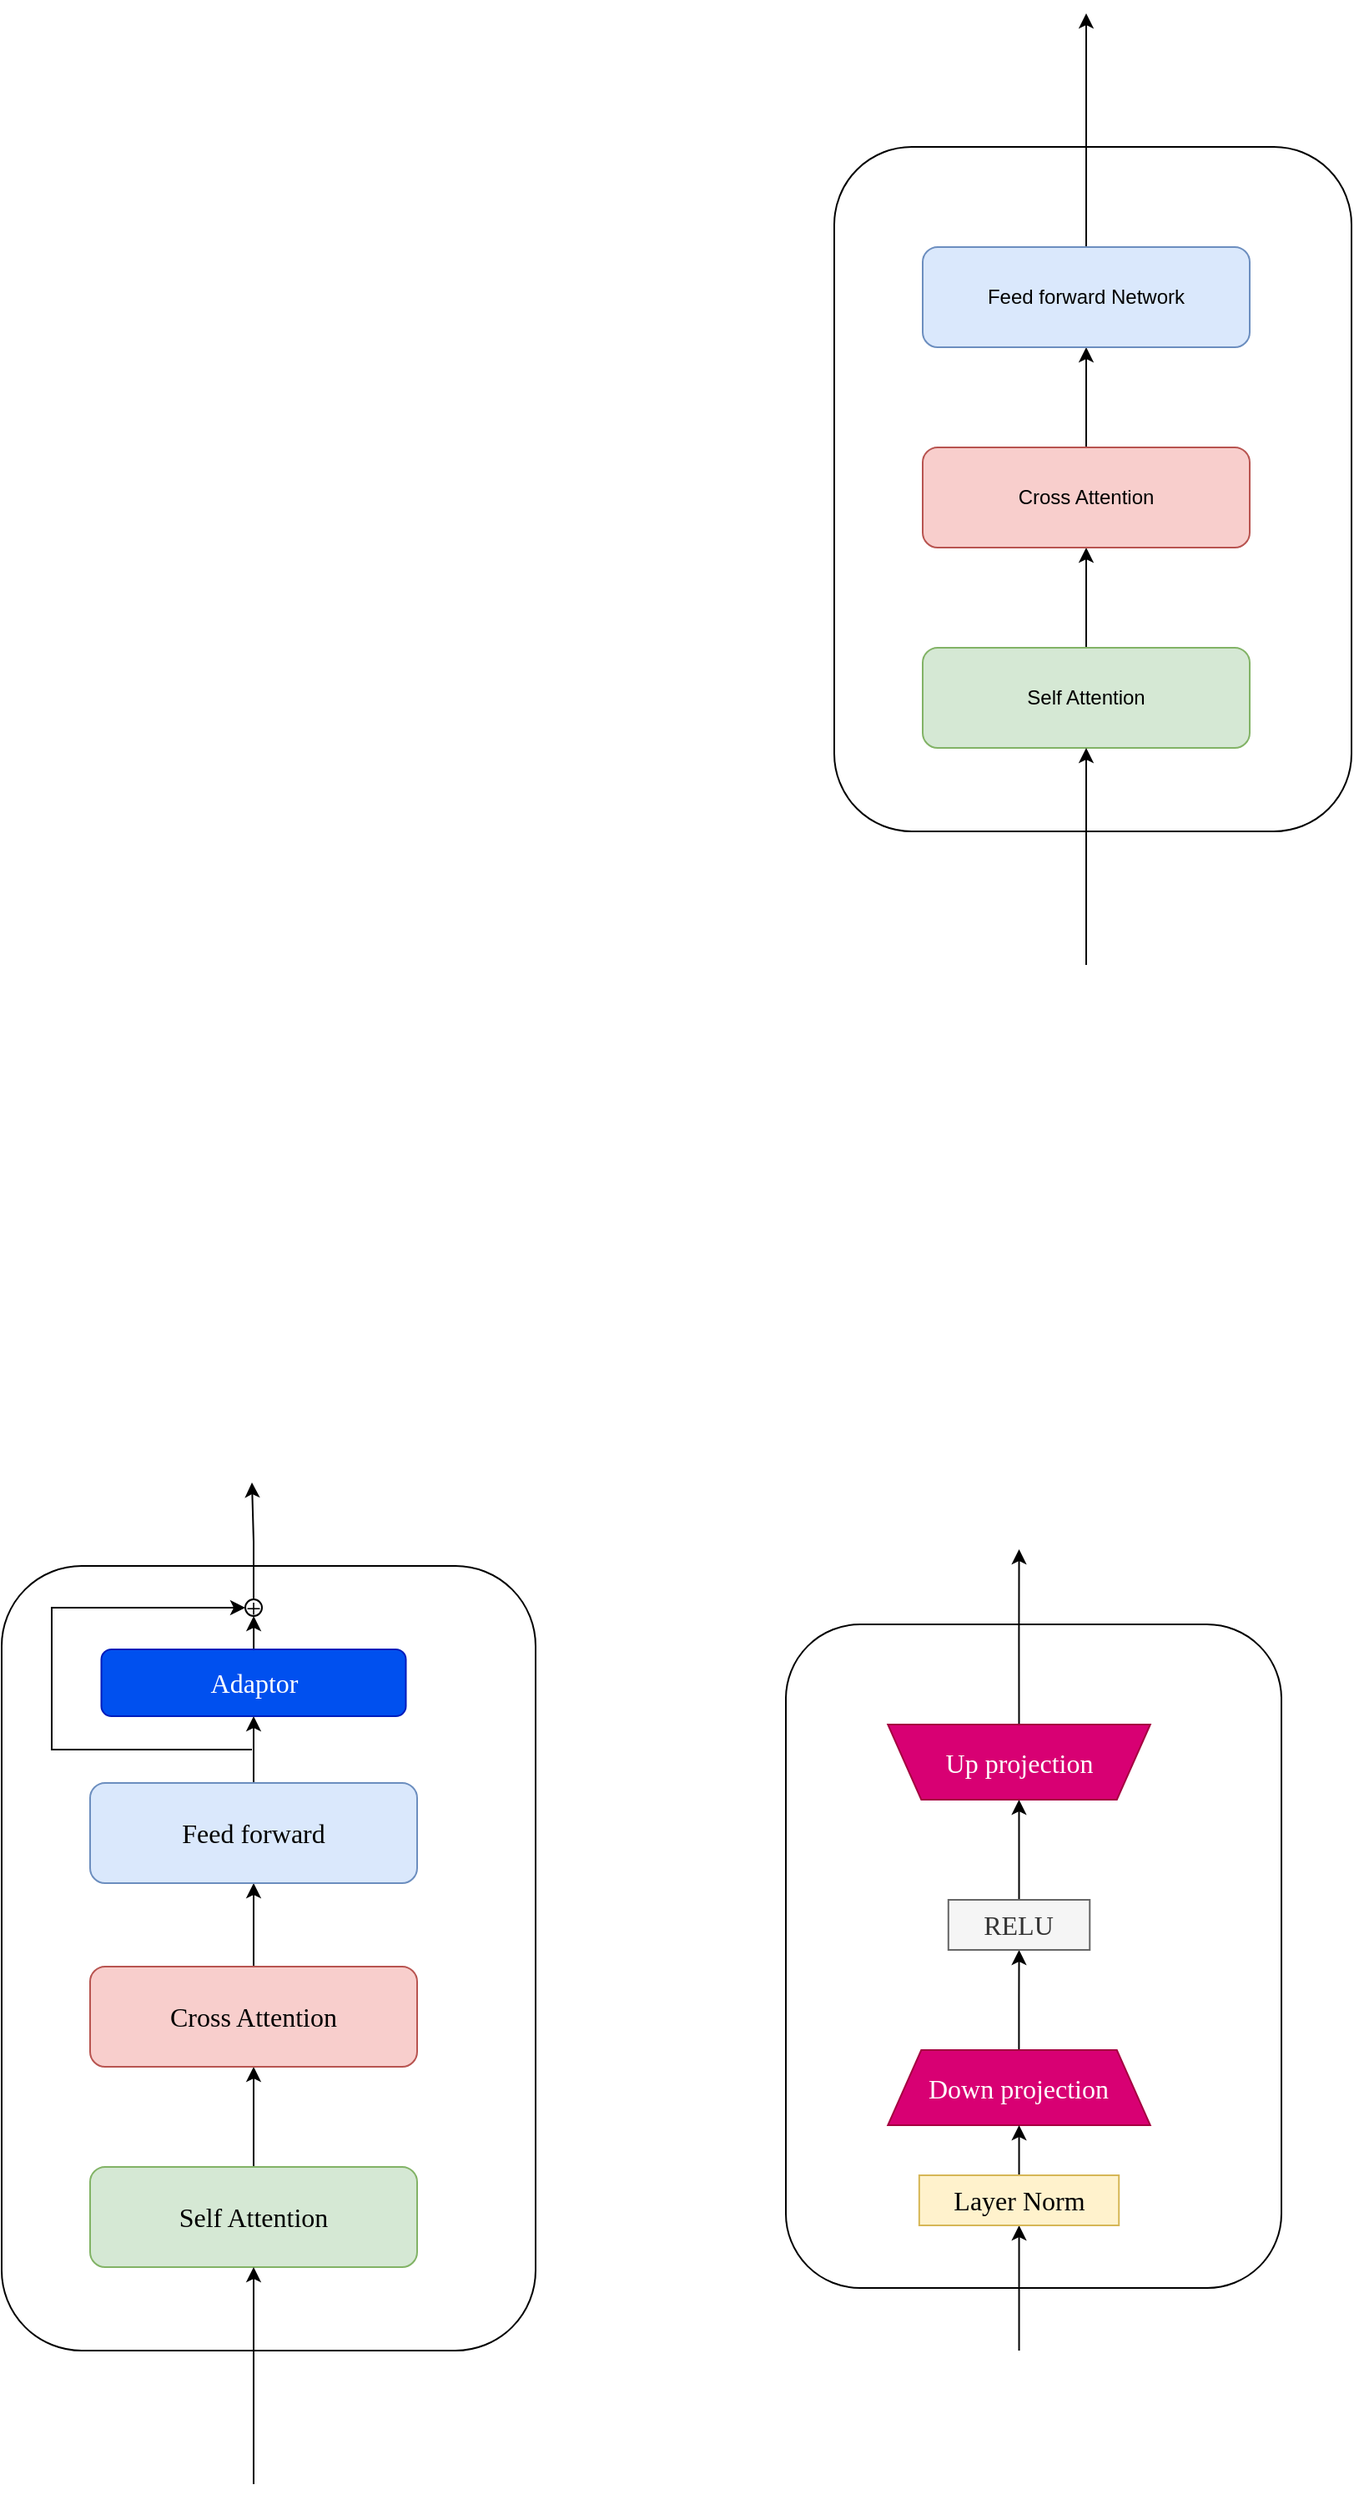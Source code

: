 <mxfile version="24.2.1" type="github">
  <diagram name="Page-1" id="VXjl9vDxlwx6784yo-qi">
    <mxGraphModel dx="2432" dy="893" grid="1" gridSize="10" guides="1" tooltips="1" connect="1" arrows="1" fold="1" page="1" pageScale="1" pageWidth="827" pageHeight="1169" math="0" shadow="0">
      <root>
        <mxCell id="0" />
        <mxCell id="1" parent="0" />
        <mxCell id="w_ae4oNYbUjGFQi2PLQw-1" value="" style="rounded=1;whiteSpace=wrap;html=1;" parent="1" vertex="1">
          <mxGeometry x="259" y="160" width="310" height="410" as="geometry" />
        </mxCell>
        <mxCell id="w_ae4oNYbUjGFQi2PLQw-5" style="edgeStyle=orthogonalEdgeStyle;rounded=0;orthogonalLoop=1;jettySize=auto;html=1;entryX=0.5;entryY=1;entryDx=0;entryDy=0;" parent="1" source="w_ae4oNYbUjGFQi2PLQw-2" target="w_ae4oNYbUjGFQi2PLQw-3" edge="1">
          <mxGeometry relative="1" as="geometry" />
        </mxCell>
        <mxCell id="w_ae4oNYbUjGFQi2PLQw-2" value="Self Attention" style="rounded=1;whiteSpace=wrap;html=1;fillColor=#d5e8d4;strokeColor=#82b366;" parent="1" vertex="1">
          <mxGeometry x="312" y="460" width="196" height="60" as="geometry" />
        </mxCell>
        <mxCell id="w_ae4oNYbUjGFQi2PLQw-6" style="edgeStyle=orthogonalEdgeStyle;rounded=0;orthogonalLoop=1;jettySize=auto;html=1;entryX=0.5;entryY=1;entryDx=0;entryDy=0;" parent="1" source="w_ae4oNYbUjGFQi2PLQw-3" target="w_ae4oNYbUjGFQi2PLQw-4" edge="1">
          <mxGeometry relative="1" as="geometry" />
        </mxCell>
        <mxCell id="w_ae4oNYbUjGFQi2PLQw-3" value="Cross Attention" style="rounded=1;whiteSpace=wrap;html=1;fillColor=#f8cecc;strokeColor=#b85450;" parent="1" vertex="1">
          <mxGeometry x="312" y="340" width="196" height="60" as="geometry" />
        </mxCell>
        <mxCell id="w_ae4oNYbUjGFQi2PLQw-9" style="edgeStyle=orthogonalEdgeStyle;rounded=0;orthogonalLoop=1;jettySize=auto;html=1;" parent="1" source="w_ae4oNYbUjGFQi2PLQw-4" edge="1">
          <mxGeometry relative="1" as="geometry">
            <mxPoint x="410" y="80" as="targetPoint" />
          </mxGeometry>
        </mxCell>
        <mxCell id="w_ae4oNYbUjGFQi2PLQw-4" value="Feed forward Network" style="rounded=1;whiteSpace=wrap;html=1;fillColor=#dae8fc;strokeColor=#6c8ebf;" parent="1" vertex="1">
          <mxGeometry x="312" y="220" width="196" height="60" as="geometry" />
        </mxCell>
        <mxCell id="w_ae4oNYbUjGFQi2PLQw-7" value="" style="endArrow=classic;html=1;rounded=0;entryX=0.5;entryY=1;entryDx=0;entryDy=0;" parent="1" target="w_ae4oNYbUjGFQi2PLQw-2" edge="1">
          <mxGeometry width="50" height="50" relative="1" as="geometry">
            <mxPoint x="410" y="650" as="sourcePoint" />
            <mxPoint x="440" y="370" as="targetPoint" />
          </mxGeometry>
        </mxCell>
        <mxCell id="xg--p2_k-tHuz6Lo-uCZ-1" value="" style="rounded=1;whiteSpace=wrap;html=1;fontSize=16;fontFamily=Times New Roman;" vertex="1" parent="1">
          <mxGeometry x="-240" y="1010" width="320" height="470" as="geometry" />
        </mxCell>
        <mxCell id="xg--p2_k-tHuz6Lo-uCZ-2" style="edgeStyle=orthogonalEdgeStyle;rounded=0;orthogonalLoop=1;jettySize=auto;html=1;entryX=0.5;entryY=1;entryDx=0;entryDy=0;fontSize=16;fontFamily=Times New Roman;" edge="1" parent="1" source="xg--p2_k-tHuz6Lo-uCZ-3" target="xg--p2_k-tHuz6Lo-uCZ-5">
          <mxGeometry relative="1" as="geometry" />
        </mxCell>
        <mxCell id="xg--p2_k-tHuz6Lo-uCZ-3" value="Self Attention" style="rounded=1;whiteSpace=wrap;html=1;fillColor=#d5e8d4;strokeColor=#82b366;fontSize=16;fontFamily=Times New Roman;" vertex="1" parent="1">
          <mxGeometry x="-187" y="1370" width="196" height="60" as="geometry" />
        </mxCell>
        <mxCell id="xg--p2_k-tHuz6Lo-uCZ-4" style="edgeStyle=orthogonalEdgeStyle;rounded=0;orthogonalLoop=1;jettySize=auto;html=1;entryX=0.5;entryY=1;entryDx=0;entryDy=0;fontSize=16;fontFamily=Times New Roman;" edge="1" parent="1" source="xg--p2_k-tHuz6Lo-uCZ-5" target="xg--p2_k-tHuz6Lo-uCZ-7">
          <mxGeometry relative="1" as="geometry" />
        </mxCell>
        <mxCell id="xg--p2_k-tHuz6Lo-uCZ-5" value="Cross Attention" style="rounded=1;whiteSpace=wrap;html=1;fillColor=#f8cecc;strokeColor=#b85450;fontSize=16;fontFamily=Times New Roman;" vertex="1" parent="1">
          <mxGeometry x="-187" y="1250" width="196" height="60" as="geometry" />
        </mxCell>
        <mxCell id="xg--p2_k-tHuz6Lo-uCZ-11" style="edgeStyle=orthogonalEdgeStyle;rounded=0;orthogonalLoop=1;jettySize=auto;html=1;entryX=0.5;entryY=1;entryDx=0;entryDy=0;fontSize=16;fontFamily=Times New Roman;" edge="1" parent="1" source="xg--p2_k-tHuz6Lo-uCZ-7" target="xg--p2_k-tHuz6Lo-uCZ-9">
          <mxGeometry relative="1" as="geometry" />
        </mxCell>
        <mxCell id="xg--p2_k-tHuz6Lo-uCZ-7" value="Feed forward" style="rounded=1;whiteSpace=wrap;html=1;fillColor=#dae8fc;strokeColor=#6c8ebf;fontSize=16;fontFamily=Times New Roman;" vertex="1" parent="1">
          <mxGeometry x="-187" y="1140" width="196" height="60" as="geometry" />
        </mxCell>
        <mxCell id="xg--p2_k-tHuz6Lo-uCZ-8" value="" style="endArrow=classic;html=1;rounded=0;entryX=0.5;entryY=1;entryDx=0;entryDy=0;fontSize=16;fontFamily=Times New Roman;" edge="1" parent="1" target="xg--p2_k-tHuz6Lo-uCZ-3">
          <mxGeometry width="50" height="50" relative="1" as="geometry">
            <mxPoint x="-89" y="1560" as="sourcePoint" />
            <mxPoint x="-59" y="1280" as="targetPoint" />
          </mxGeometry>
        </mxCell>
        <mxCell id="xg--p2_k-tHuz6Lo-uCZ-19" style="edgeStyle=orthogonalEdgeStyle;rounded=0;orthogonalLoop=1;jettySize=auto;html=1;entryX=0.5;entryY=1;entryDx=0;entryDy=0;fontSize=16;fontFamily=Times New Roman;" edge="1" parent="1" source="xg--p2_k-tHuz6Lo-uCZ-9" target="xg--p2_k-tHuz6Lo-uCZ-16">
          <mxGeometry relative="1" as="geometry" />
        </mxCell>
        <mxCell id="xg--p2_k-tHuz6Lo-uCZ-9" value="Adaptor" style="rounded=1;whiteSpace=wrap;html=1;fillColor=#0050ef;strokeColor=#001DBC;fontColor=#ffffff;fontSize=16;fontFamily=Times New Roman;" vertex="1" parent="1">
          <mxGeometry x="-180.25" y="1060" width="182.5" height="40" as="geometry" />
        </mxCell>
        <mxCell id="xg--p2_k-tHuz6Lo-uCZ-20" style="edgeStyle=orthogonalEdgeStyle;rounded=0;orthogonalLoop=1;jettySize=auto;html=1;fontSize=16;fontFamily=Times New Roman;" edge="1" parent="1" source="xg--p2_k-tHuz6Lo-uCZ-16">
          <mxGeometry relative="1" as="geometry">
            <mxPoint x="-90" y="960" as="targetPoint" />
          </mxGeometry>
        </mxCell>
        <mxCell id="xg--p2_k-tHuz6Lo-uCZ-16" value="+" style="ellipse;whiteSpace=wrap;html=1;aspect=fixed;fontSize=16;fontFamily=Times New Roman;" vertex="1" parent="1">
          <mxGeometry x="-94" y="1030" width="10" height="10" as="geometry" />
        </mxCell>
        <mxCell id="xg--p2_k-tHuz6Lo-uCZ-18" value="" style="endArrow=classic;html=1;rounded=0;entryX=0;entryY=0.5;entryDx=0;entryDy=0;fontSize=16;fontFamily=Times New Roman;" edge="1" parent="1" target="xg--p2_k-tHuz6Lo-uCZ-16">
          <mxGeometry width="50" height="50" relative="1" as="geometry">
            <mxPoint x="-90" y="1120" as="sourcePoint" />
            <mxPoint x="-90" y="1140" as="targetPoint" />
            <Array as="points">
              <mxPoint x="-210" y="1120" />
              <mxPoint x="-210" y="1035" />
            </Array>
          </mxGeometry>
        </mxCell>
        <mxCell id="xg--p2_k-tHuz6Lo-uCZ-35" value="" style="group" vertex="1" connectable="0" parent="1">
          <mxGeometry x="230" y="1000" width="297" height="480" as="geometry" />
        </mxCell>
        <mxCell id="xg--p2_k-tHuz6Lo-uCZ-23" value="" style="rounded=1;whiteSpace=wrap;html=1;fontSize=16;fontFamily=Times New Roman;" vertex="1" parent="xg--p2_k-tHuz6Lo-uCZ-35">
          <mxGeometry y="45.0" width="297" height="397.5" as="geometry" />
        </mxCell>
        <mxCell id="xg--p2_k-tHuz6Lo-uCZ-28" style="edgeStyle=orthogonalEdgeStyle;rounded=0;orthogonalLoop=1;jettySize=auto;html=1;entryX=0.5;entryY=1;entryDx=0;entryDy=0;fontSize=16;fontFamily=Times New Roman;" edge="1" parent="xg--p2_k-tHuz6Lo-uCZ-35" source="xg--p2_k-tHuz6Lo-uCZ-24" target="xg--p2_k-tHuz6Lo-uCZ-25">
          <mxGeometry relative="1" as="geometry" />
        </mxCell>
        <mxCell id="xg--p2_k-tHuz6Lo-uCZ-24" value="Down projection" style="shape=trapezoid;perimeter=trapezoidPerimeter;whiteSpace=wrap;html=1;fixedSize=1;fillColor=#d80073;fontColor=#ffffff;strokeColor=#A50040;fontSize=16;fontFamily=Times New Roman;" vertex="1" parent="xg--p2_k-tHuz6Lo-uCZ-35">
          <mxGeometry x="61.147" y="300" width="157.235" height="45.0" as="geometry" />
        </mxCell>
        <mxCell id="xg--p2_k-tHuz6Lo-uCZ-29" style="edgeStyle=orthogonalEdgeStyle;rounded=0;orthogonalLoop=1;jettySize=auto;html=1;fontSize=16;fontFamily=Times New Roman;" edge="1" parent="xg--p2_k-tHuz6Lo-uCZ-35" source="xg--p2_k-tHuz6Lo-uCZ-25" target="xg--p2_k-tHuz6Lo-uCZ-26">
          <mxGeometry relative="1" as="geometry" />
        </mxCell>
        <mxCell id="xg--p2_k-tHuz6Lo-uCZ-25" value="RELU" style="rounded=0;whiteSpace=wrap;html=1;fillColor=#f5f5f5;strokeColor=#666666;fontColor=#333333;fontSize=16;fontFamily=Times New Roman;" vertex="1" parent="xg--p2_k-tHuz6Lo-uCZ-35">
          <mxGeometry x="97.399" y="210" width="84.732" height="30" as="geometry" />
        </mxCell>
        <mxCell id="xg--p2_k-tHuz6Lo-uCZ-30" style="edgeStyle=orthogonalEdgeStyle;rounded=0;orthogonalLoop=1;jettySize=auto;html=1;fontSize=16;fontFamily=Times New Roman;" edge="1" parent="xg--p2_k-tHuz6Lo-uCZ-35" source="xg--p2_k-tHuz6Lo-uCZ-26">
          <mxGeometry relative="1" as="geometry">
            <mxPoint x="139.765" as="targetPoint" />
          </mxGeometry>
        </mxCell>
        <mxCell id="xg--p2_k-tHuz6Lo-uCZ-26" value="" style="shape=trapezoid;perimeter=trapezoidPerimeter;whiteSpace=wrap;html=1;fixedSize=1;rotation=-180;fillColor=#d80073;fontColor=#ffffff;strokeColor=#A50040;fontSize=16;fontFamily=Times New Roman;" vertex="1" parent="xg--p2_k-tHuz6Lo-uCZ-35">
          <mxGeometry x="61.147" y="105" width="157.235" height="45.0" as="geometry" />
        </mxCell>
        <mxCell id="xg--p2_k-tHuz6Lo-uCZ-27" value="" style="endArrow=classic;html=1;rounded=0;entryX=0.5;entryY=1;entryDx=0;entryDy=0;fontSize=16;fontFamily=Times New Roman;" edge="1" parent="xg--p2_k-tHuz6Lo-uCZ-35" source="xg--p2_k-tHuz6Lo-uCZ-32" target="xg--p2_k-tHuz6Lo-uCZ-24">
          <mxGeometry width="50" height="50" relative="1" as="geometry">
            <mxPoint x="139.765" y="450" as="sourcePoint" />
            <mxPoint x="78.618" y="232.5" as="targetPoint" />
          </mxGeometry>
        </mxCell>
        <mxCell id="xg--p2_k-tHuz6Lo-uCZ-31" value="&lt;font style=&quot;font-size: 16px;&quot; color=&quot;#ffffff&quot;&gt;Up projection&lt;/font&gt;" style="text;html=1;align=center;verticalAlign=middle;whiteSpace=wrap;rounded=0;fontSize=16;fontFamily=Times New Roman;" vertex="1" parent="xg--p2_k-tHuz6Lo-uCZ-35">
          <mxGeometry x="91.721" y="116.25" width="96.088" height="22.5" as="geometry" />
        </mxCell>
        <mxCell id="xg--p2_k-tHuz6Lo-uCZ-34" value="" style="endArrow=classic;html=1;rounded=0;entryX=0.5;entryY=1;entryDx=0;entryDy=0;fontSize=16;fontFamily=Times New Roman;" edge="1" parent="xg--p2_k-tHuz6Lo-uCZ-35" target="xg--p2_k-tHuz6Lo-uCZ-32">
          <mxGeometry width="50" height="50" relative="1" as="geometry">
            <mxPoint x="139.765" y="480" as="sourcePoint" />
            <mxPoint x="139.765" y="345.0" as="targetPoint" />
          </mxGeometry>
        </mxCell>
        <mxCell id="xg--p2_k-tHuz6Lo-uCZ-32" value="Layer Norm" style="rounded=0;whiteSpace=wrap;html=1;fillColor=#fff2cc;strokeColor=#d6b656;fontSize=16;fontFamily=Times New Roman;" vertex="1" parent="xg--p2_k-tHuz6Lo-uCZ-35">
          <mxGeometry x="79.928" y="375.0" width="119.674" height="30" as="geometry" />
        </mxCell>
      </root>
    </mxGraphModel>
  </diagram>
</mxfile>
